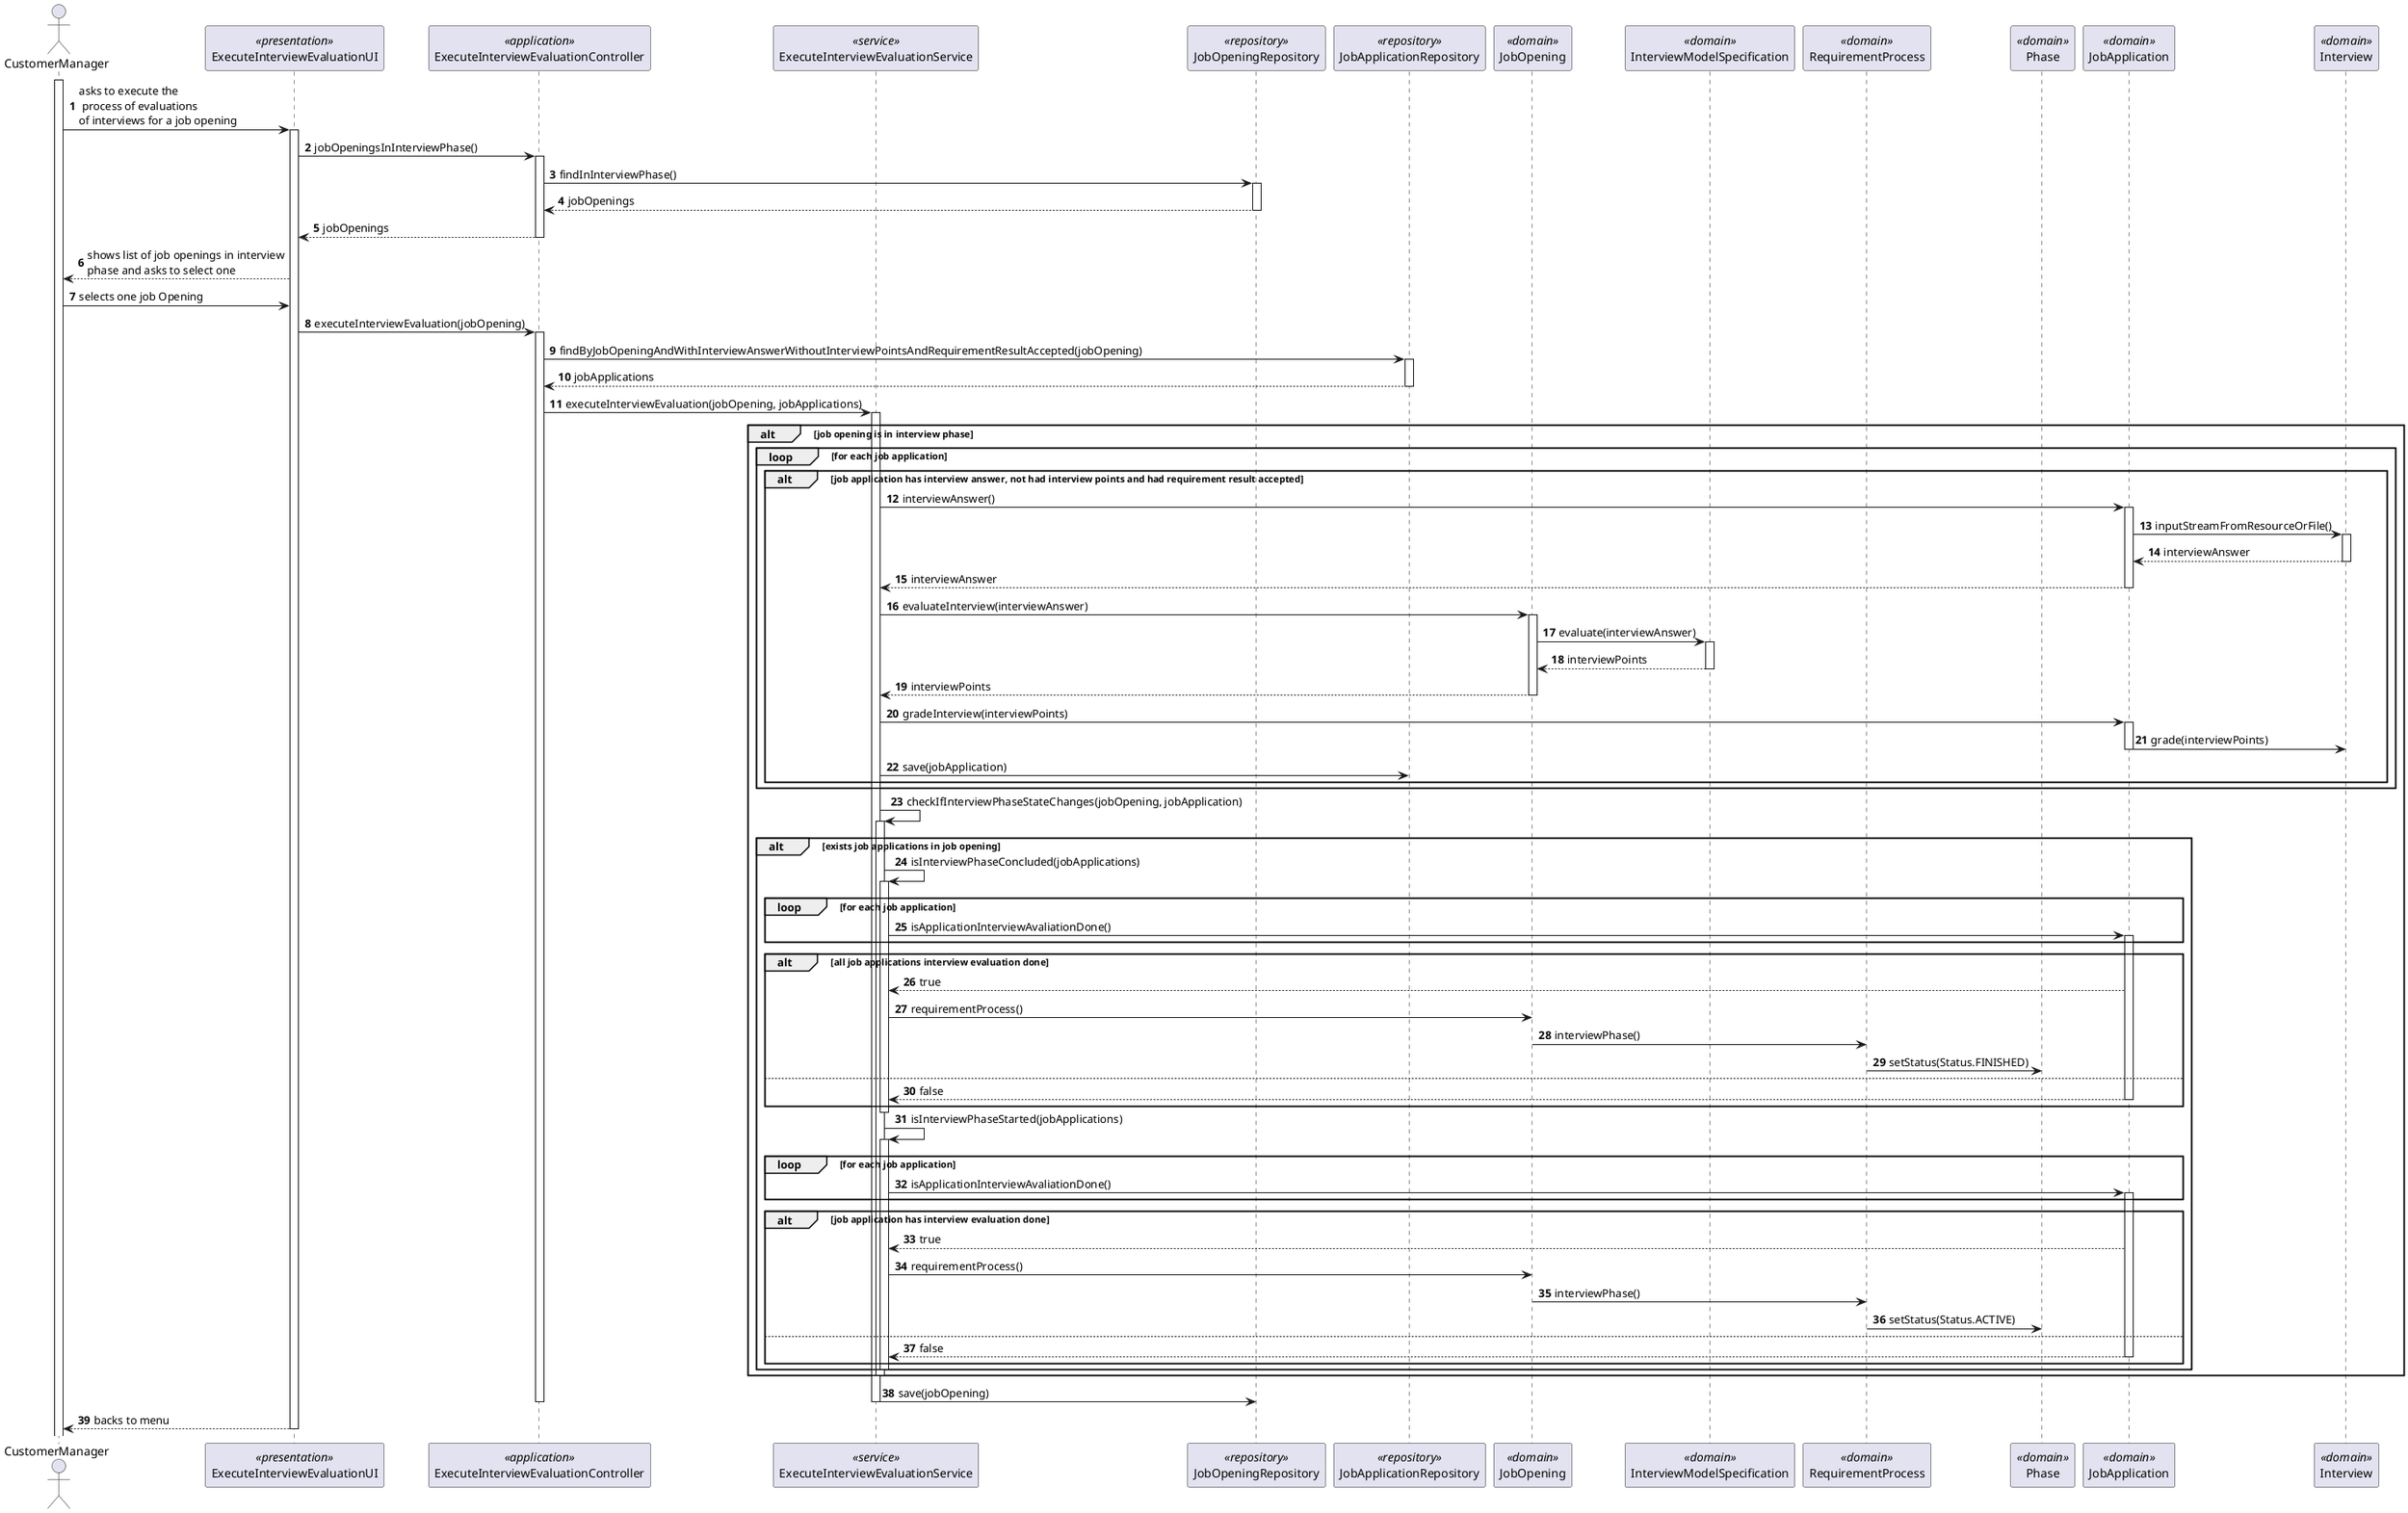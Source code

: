 @startuml
'https://plantuml.com/sequence-diagram

autonumber

actor CustomerManager
participant ExecuteInterviewEvaluationUI <<presentation>>
participant ExecuteInterviewEvaluationController <<application>>
participant ExecuteInterviewEvaluationService <<service>>
participant JobOpeningRepository <<repository>>
participant JobApplicationRepository <<repository>>
participant JobOpening <<domain>>
participant InterviewModelSpecification <<domain>>
participant RequirementProcess <<domain>>
participant Phase <<domain>>
participant JobApplication <<domain>>
participant Interview <<domain>>


activate CustomerManager
CustomerManager -> ExecuteInterviewEvaluationUI : asks to execute the\n process of evaluations\nof interviews for a job opening
activate ExecuteInterviewEvaluationUI
ExecuteInterviewEvaluationUI -> ExecuteInterviewEvaluationController : jobOpeningsInInterviewPhase()
activate ExecuteInterviewEvaluationController
ExecuteInterviewEvaluationController -> JobOpeningRepository : findInInterviewPhase()
activate JobOpeningRepository
JobOpeningRepository --> ExecuteInterviewEvaluationController : jobOpenings
deactivate JobOpeningRepository
ExecuteInterviewEvaluationController --> ExecuteInterviewEvaluationUI : jobOpenings
deactivate ExecuteInterviewEvaluationController
ExecuteInterviewEvaluationUI --> CustomerManager : shows list of job openings in interview\nphase and asks to select one
CustomerManager -> ExecuteInterviewEvaluationUI : selects one job Opening
ExecuteInterviewEvaluationUI -> ExecuteInterviewEvaluationController : executeInterviewEvaluation(jobOpening)
activate ExecuteInterviewEvaluationController
ExecuteInterviewEvaluationController -> JobApplicationRepository : findByJobOpeningAndWithInterviewAnswerWithoutInterviewPointsAndRequirementResultAccepted(jobOpening)
activate JobApplicationRepository
JobApplicationRepository --> ExecuteInterviewEvaluationController : jobApplications
deactivate JobApplicationRepository
ExecuteInterviewEvaluationController -> ExecuteInterviewEvaluationService : executeInterviewEvaluation(jobOpening, jobApplications)
activate ExecuteInterviewEvaluationService
alt job opening is in interview phase
loop for each job application
alt job application has interview answer, not had interview points and had requirement result accepted
ExecuteInterviewEvaluationService -> JobApplication : interviewAnswer()
activate JobApplication
JobApplication -> Interview : inputStreamFromResourceOrFile()
activate Interview
Interview --> JobApplication : interviewAnswer
deactivate Interview
JobApplication --> ExecuteInterviewEvaluationService : interviewAnswer
deactivate JobApplication
ExecuteInterviewEvaluationService -> JobOpening : evaluateInterview(interviewAnswer)
activate JobOpening
JobOpening -> InterviewModelSpecification : evaluate(interviewAnswer)
activate InterviewModelSpecification
InterviewModelSpecification --> JobOpening : interviewPoints
deactivate InterviewModelSpecification
JobOpening --> ExecuteInterviewEvaluationService : interviewPoints
deactivate JobOpening
ExecuteInterviewEvaluationService -> JobApplication : gradeInterview(interviewPoints)
activate JobApplication
JobApplication -> Interview : grade(interviewPoints)
deactivate JobApplication
ExecuteInterviewEvaluationService -> JobApplicationRepository : save(jobApplication)
end alt
end loop
ExecuteInterviewEvaluationService -> ExecuteInterviewEvaluationService : checkIfInterviewPhaseStateChanges(jobOpening, jobApplication)
activate ExecuteInterviewEvaluationService
alt exists job applications in job opening
ExecuteInterviewEvaluationService -> ExecuteInterviewEvaluationService :  isInterviewPhaseConcluded(jobApplications)
activate ExecuteInterviewEvaluationService
loop for each job application
ExecuteInterviewEvaluationService -> JobApplication : isApplicationInterviewAvaliationDone()
activate JobApplication
end loop
alt all job applications interview evaluation done
JobApplication --> ExecuteInterviewEvaluationService : true
ExecuteInterviewEvaluationService -> JobOpening : requirementProcess()
JobOpening -> RequirementProcess : interviewPhase()
RequirementProcess -> Phase : setStatus(Status.FINISHED)
else
JobApplication --> ExecuteInterviewEvaluationService : false
deactivate JobApplication
end alt
deactivate ExecuteInterviewEvaluationService
ExecuteInterviewEvaluationService -> ExecuteInterviewEvaluationService : isInterviewPhaseStarted(jobApplications)
activate ExecuteInterviewEvaluationService
loop for each job application
ExecuteInterviewEvaluationService -> JobApplication : isApplicationInterviewAvaliationDone()
activate JobApplication
end loop
alt job application has interview evaluation done
JobApplication --> ExecuteInterviewEvaluationService : true
ExecuteInterviewEvaluationService -> JobOpening : requirementProcess()
JobOpening -> RequirementProcess : interviewPhase()
RequirementProcess -> Phase : setStatus(Status.ACTIVE)
else
JobApplication --> ExecuteInterviewEvaluationService : false
deactivate JobApplication
end alt
deactivate ExecuteInterviewEvaluationService
end alt
deactivate ExecuteInterviewEvaluationService
end alt
ExecuteInterviewEvaluationService -> JobOpeningRepository : save(jobOpening)
deactivate ExecuteInterviewEvaluationService
deactivate ExecuteInterviewEvaluationController
ExecuteInterviewEvaluationUI --> CustomerManager : backs to menu
deactivate ExecuteInterviewEvaluationUI

@enduml